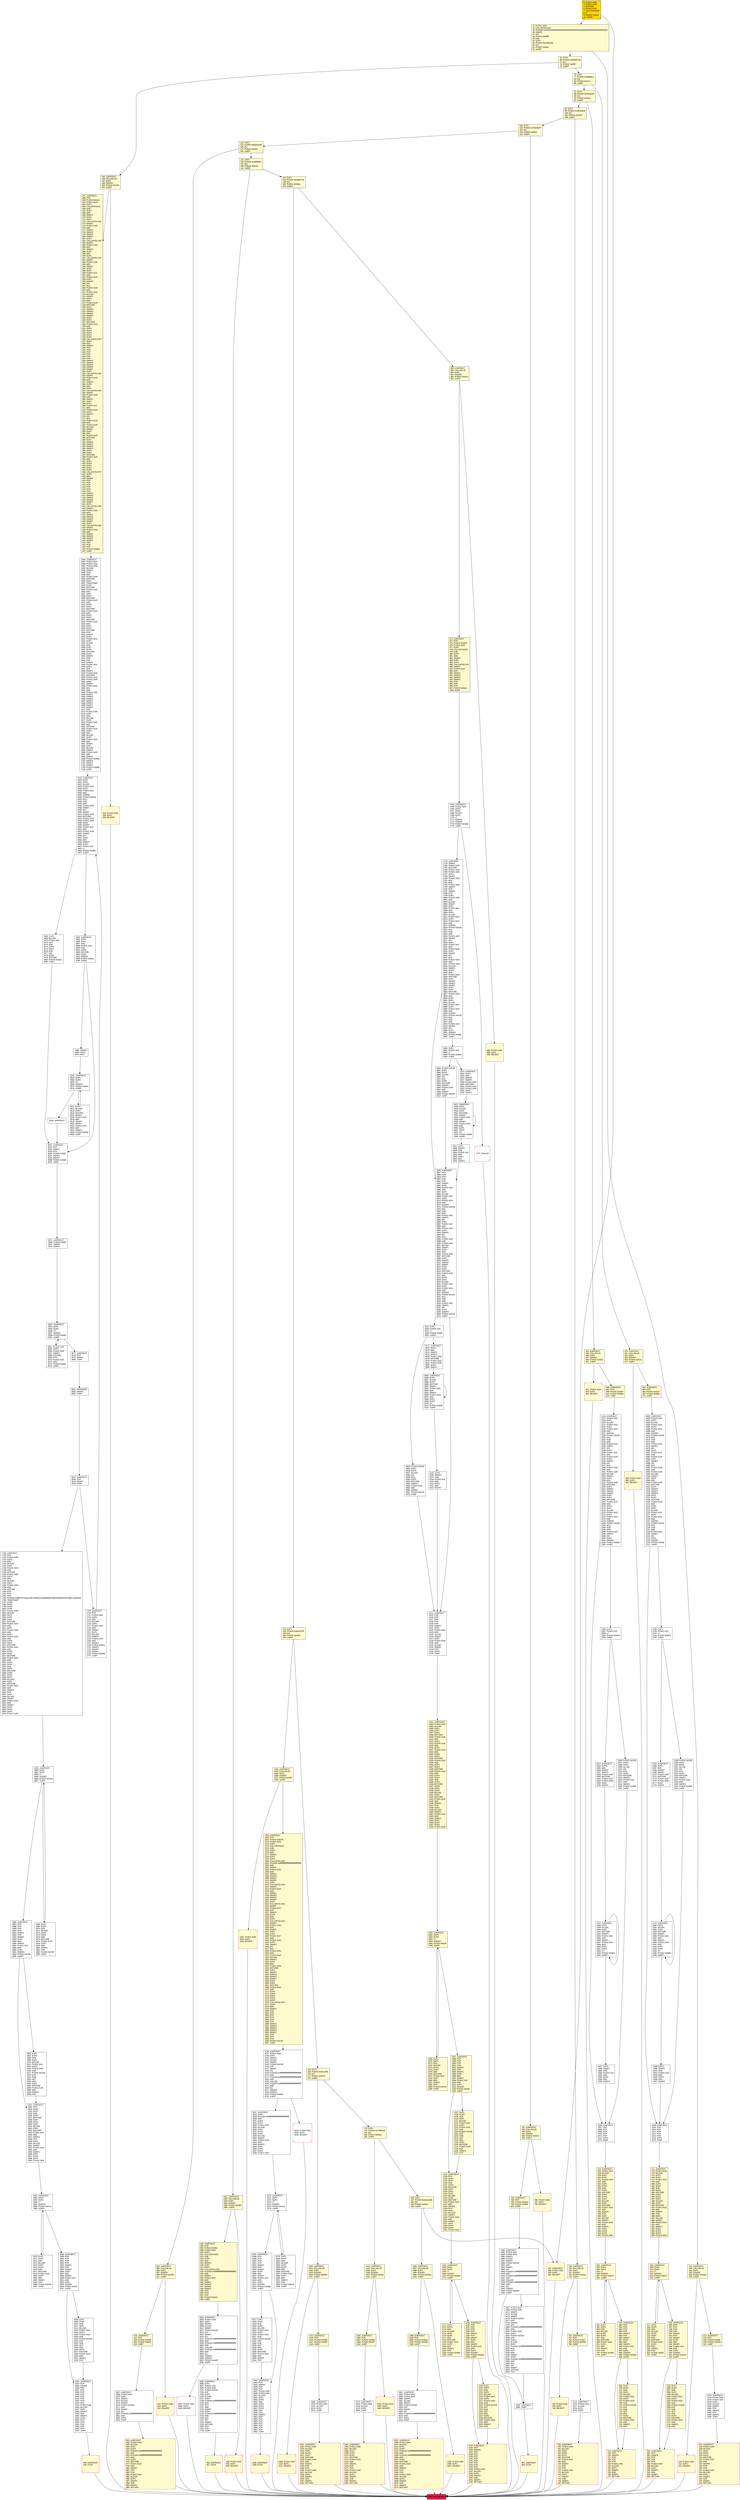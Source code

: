 digraph G {
bgcolor=transparent rankdir=UD;
node [shape=box style=filled color=black fillcolor=white fontname=arial fontcolor=black];
3584 [label="3584: EXIT BLOCK\l" fillcolor=crimson ];
3085 [label="3085: JUMPDEST\l3086: DUP2\l3087: SLOAD\l3088: DUP2\l3089: MSTORE\l3090: SWAP1\l3091: PUSH1 0x01\l3093: ADD\l3094: SWAP1\l3095: PUSH1 0x20\l3097: ADD\l3098: DUP1\l3099: DUP4\l3100: GT\l3101: PUSH2 0x0c0d\l3104: JUMPI\l" ];
816 [label="816: JUMPDEST\l817: POP\l818: PUSH2 0x0339\l821: PUSH2 0x0a07\l824: JUMP\l" fillcolor=lemonchiffon ];
2695 [label="2695: JUMPDEST\l2696: DUP1\l2697: PUSH1 0x01\l2699: PUSH1 0x00\l2701: PUSH2 0x0100\l2704: EXP\l2705: DUP2\l2706: SLOAD\l2707: DUP2\l2708: PUSH20 0xffffffffffffffffffffffffffffffffffffffff\l2729: MUL\l2730: NOT\l2731: AND\l2732: SWAP1\l2733: DUP4\l2734: PUSH20 0xffffffffffffffffffffffffffffffffffffffff\l2755: AND\l2756: MUL\l2757: OR\l2758: SWAP1\l2759: SSTORE\l2760: POP\l2761: POP\l2762: JUMP\l" ];
1162 [label="1162: JUMPDEST\l1163: DUP4\l1164: DUP2\l1165: LT\l1166: ISZERO\l1167: PUSH2 0x04a5\l1170: JUMPI\l" fillcolor=lemonchiffon ];
1886 [label="1886: JUMPDEST\l1887: POP\l1888: POP\l1889: POP\l1890: POP\l1891: SWAP1\l1892: POP\l1893: SWAP1\l1894: DUP2\l1895: ADD\l1896: SWAP1\l1897: PUSH1 0x1f\l1899: AND\l1900: DUP1\l1901: ISZERO\l1902: PUSH2 0x078b\l1905: JUMPI\l" ];
3529 [label="3529: JUMPDEST\l" ];
450 [label="450: JUMPDEST\l451: CALLVALUE\l452: DUP1\l453: ISZERO\l454: PUSH2 0x01ce\l457: JUMPI\l" fillcolor=lemonchiffon ];
3543 [label="3543: JUMPDEST\l3544: POP\l3545: SWAP1\l3546: JUMP\l" ];
2366 [label="2366: JUMPDEST\l2367: POP\l2368: POP\l2369: POP\l2370: POP\l2371: POP\l2372: DUP2\l2373: JUMP\l" ];
2323 [label="2323: JUMPDEST\l2324: DUP3\l2325: ADD\l2326: SWAP2\l2327: SWAP1\l2328: PUSH1 0x00\l2330: MSTORE\l2331: PUSH1 0x20\l2333: PUSH1 0x00\l2335: SHA3\l2336: SWAP1\l" ];
606 [label="606: JUMPDEST\l607: POP\l608: PUSH2 0x0267\l611: PUSH2 0x08a8\l614: JUMP\l" fillcolor=lemonchiffon ];
1451 [label="1451: PUSH1 0x00\l1453: DUP1\l1454: REVERT\l" fillcolor=lemonchiffon shape=Msquare color=crimson ];
1464 [label="1464: JUMPDEST\l1465: PUSH1 0x40\l1467: MLOAD\l1468: DUP1\l1469: DUP3\l1470: DUP2\l1471: MSTORE\l1472: PUSH1 0x20\l1474: ADD\l1475: SWAP2\l1476: POP\l1477: POP\l1478: PUSH1 0x40\l1480: MLOAD\l1481: DUP1\l1482: SWAP2\l1483: SUB\l1484: SWAP1\l1485: RETURN\l" fillcolor=lemonchiffon shape=Msquare color=crimson ];
2146 [label="2146: PUSH2 0x0100\l2149: DUP1\l2150: DUP4\l2151: SLOAD\l2152: DIV\l2153: MUL\l2154: DUP4\l2155: MSTORE\l2156: SWAP2\l2157: PUSH1 0x20\l2159: ADD\l2160: SWAP2\l2161: PUSH2 0x08a0\l2164: JUMP\l" ];
2357 [label="2357: DUP3\l2358: SWAP1\l2359: SUB\l2360: PUSH1 0x1f\l2362: AND\l2363: DUP3\l2364: ADD\l2365: SWAP2\l" ];
3547 [label="3547: JUMPDEST\l3548: PUSH2 0x0dfd\l3551: SWAP2\l3552: SWAP1\l" ];
1988 [label="1988: JUMPDEST\l1989: POP\l1990: POP\l1991: POP\l1992: POP\l1993: SWAP1\l1994: POP\l1995: SWAP1\l1996: DUP2\l1997: ADD\l1998: SWAP1\l1999: PUSH1 0x1f\l2001: AND\l2002: DUP1\l2003: ISZERO\l2004: PUSH2 0x07f1\l2007: JUMPI\l" ];
1868 [label="1868: DUP1\l1869: DUP3\l1870: ADD\l1871: MLOAD\l1872: DUP2\l1873: DUP5\l1874: ADD\l1875: MSTORE\l1876: PUSH1 0x20\l1878: DUP2\l1879: ADD\l1880: SWAP1\l1881: POP\l1882: PUSH2 0x0743\l1885: JUMP\l" ];
2886 [label="2886: DUP1\l2887: PUSH1 0x1f\l2889: LT\l2890: PUSH2 0x0b61\l2893: JUMPI\l" ];
3114 [label="3114: JUMPDEST\l3115: POP\l3116: POP\l3117: POP\l3118: POP\l3119: POP\l3120: SWAP1\l3121: DUP1\l3122: PUSH1 0x03\l3124: ADD\l3125: SLOAD\l3126: SWAP1\l3127: DUP1\l3128: PUSH1 0x04\l3130: ADD\l3131: SLOAD\l3132: SWAP1\l3133: POP\l3134: DUP6\l3135: JUMP\l" ];
175 [label="175: DUP1\l176: PUSH4 0xc7fb9aab\l181: EQ\l182: PUSH2 0x05a3\l185: JUMPI\l" fillcolor=lemonchiffon ];
3105 [label="3105: DUP3\l3106: SWAP1\l3107: SUB\l3108: PUSH1 0x1f\l3110: AND\l3111: DUP3\l3112: ADD\l3113: SWAP2\l" ];
3502 [label="3502: JUMPDEST\l3503: DUP3\l3504: DUP2\l3505: GT\l3506: ISZERO\l3507: PUSH2 0x0dc9\l3510: JUMPI\l" ];
555 [label="555: DUP1\l556: DUP3\l557: SUB\l558: DUP1\l559: MLOAD\l560: PUSH1 0x01\l562: DUP4\l563: PUSH1 0x20\l565: SUB\l566: PUSH2 0x0100\l569: EXP\l570: SUB\l571: NOT\l572: AND\l573: DUP2\l574: MSTORE\l575: PUSH1 0x20\l577: ADD\l578: SWAP2\l579: POP\l" fillcolor=lemonchiffon ];
1408 [label="1408: PUSH1 0x00\l1410: DUP1\l1411: REVERT\l" fillcolor=lemonchiffon shape=Msquare color=crimson ];
899 [label="899: PUSH1 0x00\l901: DUP1\l902: REVERT\l" fillcolor=lemonchiffon shape=Msquare color=crimson ];
2138 [label="2138: DUP1\l2139: PUSH1 0x1f\l2141: LT\l2142: PUSH2 0x0875\l2145: JUMPI\l" ];
2691 [label="2691: PUSH1 0x00\l2693: DUP1\l2694: REVERT\l" shape=Msquare color=crimson ];
131 [label="131: DUP1\l132: PUSH4 0xa6f9dae1\l137: EQ\l138: PUSH2 0x037b\l141: JUMPI\l" fillcolor=lemonchiffon ];
2763 [label="2763: JUMPDEST\l2764: PUSH1 0x07\l2766: DUP2\l2767: DUP2\l2768: SLOAD\l2769: DUP2\l2770: LT\l2771: ISZERO\l2772: ISZERO\l2773: PUSH2 0x0ada\l2776: JUMPI\l" ];
2778 [label="2778: JUMPDEST\l2779: SWAP1\l2780: PUSH1 0x00\l2782: MSTORE\l2783: PUSH1 0x20\l2785: PUSH1 0x00\l2787: SHA3\l2788: SWAP1\l2789: PUSH1 0x05\l2791: MUL\l2792: ADD\l2793: PUSH1 0x00\l2795: SWAP2\l2796: POP\l2797: SWAP1\l2798: POP\l2799: DUP1\l2800: PUSH1 0x00\l2802: ADD\l2803: SLOAD\l2804: SWAP1\l2805: DUP1\l2806: PUSH1 0x01\l2808: ADD\l2809: DUP1\l2810: SLOAD\l2811: PUSH1 0x01\l2813: DUP2\l2814: PUSH1 0x01\l2816: AND\l2817: ISZERO\l2818: PUSH2 0x0100\l2821: MUL\l2822: SUB\l2823: AND\l2824: PUSH1 0x02\l2826: SWAP1\l2827: DIV\l2828: DUP1\l2829: PUSH1 0x1f\l2831: ADD\l2832: PUSH1 0x20\l2834: DUP1\l2835: SWAP2\l2836: DIV\l2837: MUL\l2838: PUSH1 0x20\l2840: ADD\l2841: PUSH1 0x40\l2843: MLOAD\l2844: SWAP1\l2845: DUP2\l2846: ADD\l2847: PUSH1 0x40\l2849: MSTORE\l2850: DUP1\l2851: SWAP3\l2852: SWAP2\l2853: SWAP1\l2854: DUP2\l2855: DUP2\l2856: MSTORE\l2857: PUSH1 0x20\l2859: ADD\l2860: DUP3\l2861: DUP1\l2862: SLOAD\l2863: PUSH1 0x01\l2865: DUP2\l2866: PUSH1 0x01\l2868: AND\l2869: ISZERO\l2870: PUSH2 0x0100\l2873: MUL\l2874: SUB\l2875: AND\l2876: PUSH1 0x02\l2878: SWAP1\l2879: DIV\l2880: DUP1\l2881: ISZERO\l2882: PUSH2 0x0b8c\l2885: JUMPI\l" ];
956 [label="956: JUMPDEST\l957: STOP\l" fillcolor=lemonchiffon shape=Msquare color=crimson ];
3499 [label="3499: SWAP2\l3500: DUP3\l3501: ADD\l" ];
3577 [label="3577: JUMPDEST\l3578: POP\l3579: SWAP1\l3580: JUMP\l" ];
3297 [label="3297: JUMPDEST\l3298: POP\l3299: POP\l3300: POP\l3301: POP\l3302: SWAP1\l3303: POP\l3304: SWAP1\l3305: DUP2\l3306: ADD\l3307: SWAP1\l3308: PUSH1 0x1f\l3310: AND\l3311: DUP1\l3312: ISZERO\l3313: PUSH2 0x0d0e\l3316: JUMPI\l" ];
3052 [label="3052: PUSH2 0x0100\l3055: DUP1\l3056: DUP4\l3057: SLOAD\l3058: DIV\l3059: MUL\l3060: DUP4\l3061: MSTORE\l3062: SWAP2\l3063: PUSH1 0x20\l3065: ADD\l3066: SWAP2\l3067: PUSH2 0x0c2a\l3070: JUMP\l" ];
2567 [label="2567: JUMPDEST\l2568: PUSH1 0x00\l2570: DUP1\l2571: SWAP1\l2572: SLOAD\l2573: SWAP1\l2574: PUSH2 0x0100\l2577: EXP\l2578: SWAP1\l2579: DIV\l2580: PUSH20 0xffffffffffffffffffffffffffffffffffffffff\l2601: AND\l2602: DUP2\l2603: JUMP\l" ];
2565 [label="2565: JUMPDEST\l2566: JUMP\l" ];
3279 [label="3279: DUP1\l3280: DUP3\l3281: ADD\l3282: MLOAD\l3283: DUP2\l3284: DUP5\l3285: ADD\l3286: MSTORE\l3287: PUSH1 0x20\l3289: DUP2\l3290: ADD\l3291: SWAP1\l3292: POP\l3293: PUSH2 0x0cc6\l3296: JUMP\l" ];
535 [label="535: JUMPDEST\l536: POP\l537: POP\l538: POP\l539: POP\l540: SWAP1\l541: POP\l542: SWAP1\l543: DUP2\l544: ADD\l545: SWAP1\l546: PUSH1 0x1f\l548: AND\l549: DUP1\l550: ISZERO\l551: PUSH2 0x0244\l554: JUMPI\l" fillcolor=lemonchiffon ];
1738 [label="1738: JUMPDEST\l1739: POP\l1740: PUSH1 0x60\l1742: DUP3\l1743: ADD\l1744: MLOAD\l1745: DUP2\l1746: PUSH1 0x03\l1748: ADD\l1749: SSTORE\l1750: PUSH1 0x80\l1752: DUP3\l1753: ADD\l1754: MLOAD\l1755: DUP2\l1756: PUSH1 0x04\l1758: ADD\l1759: SSTORE\l1760: POP\l1761: POP\l1762: POP\l1763: PUSH32 0xff0b7cf70a2aa78079edfa47c26d4b8af872b951e6bdd784572f86211bf02a67\l1796: TIMESTAMP\l1797: DUP6\l1798: DUP6\l1799: DUP6\l1800: DUP6\l1801: PUSH1 0x40\l1803: MLOAD\l1804: DUP1\l1805: DUP7\l1806: DUP2\l1807: MSTORE\l1808: PUSH1 0x20\l1810: ADD\l1811: DUP1\l1812: PUSH1 0x20\l1814: ADD\l1815: DUP1\l1816: PUSH1 0x20\l1818: ADD\l1819: DUP6\l1820: DUP2\l1821: MSTORE\l1822: PUSH1 0x20\l1824: ADD\l1825: DUP5\l1826: DUP2\l1827: MSTORE\l1828: PUSH1 0x20\l1830: ADD\l1831: DUP4\l1832: DUP2\l1833: SUB\l1834: DUP4\l1835: MSTORE\l1836: DUP8\l1837: DUP2\l1838: DUP2\l1839: MLOAD\l1840: DUP2\l1841: MSTORE\l1842: PUSH1 0x20\l1844: ADD\l1845: SWAP2\l1846: POP\l1847: DUP1\l1848: MLOAD\l1849: SWAP1\l1850: PUSH1 0x20\l1852: ADD\l1853: SWAP1\l1854: DUP1\l1855: DUP4\l1856: DUP4\l1857: PUSH1 0x00\l" ];
3223 [label="3223: PUSH1 0x00\l3225: DUP1\l3226: REVERT\l" shape=Msquare color=crimson ];
2467 [label="2467: PUSH1 0x01\l2469: PUSH1 0x00\l2471: SWAP1\l2472: SLOAD\l2473: SWAP1\l2474: PUSH2 0x0100\l2477: EXP\l2478: SWAP1\l2479: DIV\l2480: PUSH20 0xffffffffffffffffffffffffffffffffffffffff\l2501: AND\l2502: PUSH1 0x00\l2504: DUP1\l2505: PUSH2 0x0100\l2508: EXP\l2509: DUP2\l2510: SLOAD\l2511: DUP2\l2512: PUSH20 0xffffffffffffffffffffffffffffffffffffffff\l2533: MUL\l2534: NOT\l2535: AND\l2536: SWAP1\l2537: DUP4\l2538: PUSH20 0xffffffffffffffffffffffffffffffffffffffff\l2559: AND\l2560: MUL\l2561: OR\l2562: SWAP1\l2563: SSTORE\l2564: POP\l" ];
65 [label="65: DUP1\l66: PUSH4 0x3d3057a9\l71: EQ\l72: PUSH2 0x00f5\l75: JUMPI\l" fillcolor=lemonchiffon ];
1421 [label="1421: JUMPDEST\l1422: PUSH1 0x40\l1424: MLOAD\l1425: DUP1\l1426: DUP3\l1427: DUP2\l1428: MSTORE\l1429: PUSH1 0x20\l1431: ADD\l1432: SWAP2\l1433: POP\l1434: POP\l1435: PUSH1 0x40\l1437: MLOAD\l1438: DUP1\l1439: SWAP2\l1440: SUB\l1441: SWAP1\l1442: RETURN\l" fillcolor=lemonchiffon shape=Msquare color=crimson ];
1132 [label="1132: JUMPDEST\l1133: POP\l1134: DUP4\l1135: DUP2\l1136: SUB\l1137: DUP3\l1138: MSTORE\l1139: DUP7\l1140: DUP2\l1141: DUP2\l1142: MLOAD\l1143: DUP2\l1144: MSTORE\l1145: PUSH1 0x20\l1147: ADD\l1148: SWAP2\l1149: POP\l1150: DUP1\l1151: MLOAD\l1152: SWAP1\l1153: PUSH1 0x20\l1155: ADD\l1156: SWAP1\l1157: DUP1\l1158: DUP4\l1159: DUP4\l1160: PUSH1 0x00\l" fillcolor=lemonchiffon ];
214 [label="214: JUMPDEST\l215: POP\l216: PUSH2 0x00df\l219: PUSH2 0x0625\l222: JUMP\l" fillcolor=lemonchiffon ];
2604 [label="2604: JUMPDEST\l2605: PUSH1 0x00\l2607: DUP1\l2608: SWAP1\l2609: SLOAD\l2610: SWAP1\l2611: PUSH2 0x0100\l2614: EXP\l2615: SWAP1\l2616: DIV\l2617: PUSH20 0xffffffffffffffffffffffffffffffffffffffff\l2638: AND\l2639: PUSH20 0xffffffffffffffffffffffffffffffffffffffff\l2660: AND\l2661: CALLER\l2662: PUSH20 0xffffffffffffffffffffffffffffffffffffffff\l2683: AND\l2684: EQ\l2685: ISZERO\l2686: ISZERO\l2687: PUSH2 0x0a87\l2690: JUMPI\l" ];
759 [label="759: JUMPDEST\l760: PUSH1 0x40\l762: MLOAD\l763: DUP1\l764: DUP3\l765: DUP2\l766: MSTORE\l767: PUSH1 0x20\l769: ADD\l770: SWAP2\l771: POP\l772: POP\l773: PUSH1 0x40\l775: MLOAD\l776: DUP1\l777: SWAP2\l778: SUB\l779: SWAP1\l780: RETURN\l" fillcolor=lemonchiffon shape=Msquare color=crimson ];
3581 [label="3581: JUMPDEST\l3582: SWAP1\l3583: JUMP\l" ];
1573 [label="1573: JUMPDEST\l1574: PUSH1 0x00\l1576: PUSH1 0x07\l1578: DUP1\l1579: SLOAD\l1580: SWAP1\l1581: POP\l1582: SWAP1\l1583: POP\l1584: SWAP1\l1585: JUMP\l" ];
3553 [label="3553: JUMPDEST\l3554: DUP1\l3555: DUP3\l3556: GT\l3557: ISZERO\l3558: PUSH2 0x0df9\l3561: JUMPI\l" ];
746 [label="746: PUSH1 0x00\l748: DUP1\l749: REVERT\l" fillcolor=lemonchiffon shape=Msquare color=crimson ];
724 [label="724: JUMPDEST\l725: POP\l726: SWAP3\l727: POP\l728: POP\l729: POP\l730: PUSH1 0x40\l732: MLOAD\l733: DUP1\l734: SWAP2\l735: SUB\l736: SWAP1\l737: RETURN\l" fillcolor=lemonchiffon shape=Msquare color=crimson ];
1261 [label="1261: PUSH1 0x00\l1263: DUP1\l1264: REVERT\l" fillcolor=lemonchiffon shape=Msquare color=crimson ];
2179 [label="2179: JUMPDEST\l2180: DUP2\l2181: SLOAD\l2182: DUP2\l2183: MSTORE\l2184: SWAP1\l2185: PUSH1 0x01\l2187: ADD\l2188: SWAP1\l2189: PUSH1 0x20\l2191: ADD\l2192: DUP1\l2193: DUP4\l2194: GT\l2195: PUSH2 0x0883\l2198: JUMPI\l" ];
257 [label="257: JUMPDEST\l258: POP\l259: PUSH2 0x01c0\l262: PUSH1 0x04\l264: DUP1\l265: CALLDATASIZE\l266: SUB\l267: DUP2\l268: ADD\l269: SWAP1\l270: DUP1\l271: DUP1\l272: CALLDATALOAD\l273: SWAP1\l274: PUSH1 0x20\l276: ADD\l277: SWAP1\l278: SWAP3\l279: SWAP2\l280: SWAP1\l281: DUP1\l282: CALLDATALOAD\l283: SWAP1\l284: PUSH1 0x20\l286: ADD\l287: SWAP1\l288: DUP3\l289: ADD\l290: DUP1\l291: CALLDATALOAD\l292: SWAP1\l293: PUSH1 0x20\l295: ADD\l296: SWAP1\l297: DUP1\l298: DUP1\l299: PUSH1 0x1f\l301: ADD\l302: PUSH1 0x20\l304: DUP1\l305: SWAP2\l306: DIV\l307: MUL\l308: PUSH1 0x20\l310: ADD\l311: PUSH1 0x40\l313: MLOAD\l314: SWAP1\l315: DUP2\l316: ADD\l317: PUSH1 0x40\l319: MSTORE\l320: DUP1\l321: SWAP4\l322: SWAP3\l323: SWAP2\l324: SWAP1\l325: DUP2\l326: DUP2\l327: MSTORE\l328: PUSH1 0x20\l330: ADD\l331: DUP4\l332: DUP4\l333: DUP1\l334: DUP3\l335: DUP5\l336: CALLDATACOPY\l337: DUP3\l338: ADD\l339: SWAP2\l340: POP\l341: POP\l342: POP\l343: POP\l344: POP\l345: POP\l346: SWAP2\l347: SWAP3\l348: SWAP2\l349: SWAP3\l350: SWAP1\l351: DUP1\l352: CALLDATALOAD\l353: SWAP1\l354: PUSH1 0x20\l356: ADD\l357: SWAP1\l358: DUP3\l359: ADD\l360: DUP1\l361: CALLDATALOAD\l362: SWAP1\l363: PUSH1 0x20\l365: ADD\l366: SWAP1\l367: DUP1\l368: DUP1\l369: PUSH1 0x1f\l371: ADD\l372: PUSH1 0x20\l374: DUP1\l375: SWAP2\l376: DIV\l377: MUL\l378: PUSH1 0x20\l380: ADD\l381: PUSH1 0x40\l383: MLOAD\l384: SWAP1\l385: DUP2\l386: ADD\l387: PUSH1 0x40\l389: MSTORE\l390: DUP1\l391: SWAP4\l392: SWAP3\l393: SWAP2\l394: SWAP1\l395: DUP2\l396: DUP2\l397: MSTORE\l398: PUSH1 0x20\l400: ADD\l401: DUP4\l402: DUP4\l403: DUP1\l404: DUP3\l405: DUP5\l406: CALLDATACOPY\l407: DUP3\l408: ADD\l409: SWAP2\l410: POP\l411: POP\l412: POP\l413: POP\l414: POP\l415: POP\l416: SWAP2\l417: SWAP3\l418: SWAP2\l419: SWAP3\l420: SWAP1\l421: DUP1\l422: CALLDATALOAD\l423: SWAP1\l424: PUSH1 0x20\l426: ADD\l427: SWAP1\l428: SWAP3\l429: SWAP2\l430: SWAP1\l431: DUP1\l432: CALLDATALOAD\l433: SWAP1\l434: PUSH1 0x20\l436: ADD\l437: SWAP1\l438: SWAP3\l439: SWAP2\l440: SWAP1\l441: POP\l442: POP\l443: POP\l444: PUSH2 0x0632\l447: JUMP\l" fillcolor=lemonchiffon ];
1265 [label="1265: JUMPDEST\l1266: POP\l1267: PUSH2 0x0576\l1270: PUSH1 0x04\l1272: DUP1\l1273: CALLDATASIZE\l1274: SUB\l1275: DUP2\l1276: ADD\l1277: SWAP1\l1278: DUP1\l1279: DUP1\l1280: CALLDATALOAD\l1281: PUSH20 0xffffffffffffffffffffffffffffffffffffffff\l1302: AND\l1303: SWAP1\l1304: PUSH1 0x20\l1306: ADD\l1307: SWAP1\l1308: SWAP3\l1309: SWAP2\l1310: SWAP1\l1311: DUP1\l1312: CALLDATALOAD\l1313: SWAP1\l1314: PUSH1 0x20\l1316: ADD\l1317: SWAP1\l1318: SWAP3\l1319: SWAP2\l1320: SWAP1\l1321: DUP1\l1322: CALLDATALOAD\l1323: SWAP1\l1324: PUSH1 0x20\l1326: ADD\l1327: SWAP1\l1328: DUP3\l1329: ADD\l1330: DUP1\l1331: CALLDATALOAD\l1332: SWAP1\l1333: PUSH1 0x20\l1335: ADD\l1336: SWAP1\l1337: DUP1\l1338: DUP1\l1339: PUSH1 0x1f\l1341: ADD\l1342: PUSH1 0x20\l1344: DUP1\l1345: SWAP2\l1346: DIV\l1347: MUL\l1348: PUSH1 0x20\l1350: ADD\l1351: PUSH1 0x40\l1353: MLOAD\l1354: SWAP1\l1355: DUP2\l1356: ADD\l1357: PUSH1 0x40\l1359: MSTORE\l1360: DUP1\l1361: SWAP4\l1362: SWAP3\l1363: SWAP2\l1364: SWAP1\l1365: DUP2\l1366: DUP2\l1367: MSTORE\l1368: PUSH1 0x20\l1370: ADD\l1371: DUP4\l1372: DUP4\l1373: DUP1\l1374: DUP3\l1375: DUP5\l1376: CALLDATACOPY\l1377: DUP3\l1378: ADD\l1379: SWAP2\l1380: POP\l1381: POP\l1382: POP\l1383: POP\l1384: POP\l1385: POP\l1386: SWAP2\l1387: SWAP3\l1388: SWAP2\l1389: SWAP3\l1390: SWAP1\l1391: POP\l1392: POP\l1393: POP\l1394: PUSH2 0x0c40\l1397: JUMP\l" fillcolor=lemonchiffon ];
3468 [label="3468: DUP1\l3469: MLOAD\l3470: PUSH1 0xff\l3472: NOT\l3473: AND\l3474: DUP4\l3475: DUP1\l3476: ADD\l3477: OR\l3478: DUP6\l3479: SSTORE\l3480: PUSH2 0x0dca\l3483: JUMP\l" ];
448 [label="448: JUMPDEST\l449: STOP\l" fillcolor=lemonchiffon shape=Msquare color=crimson ];
1107 [label="1107: DUP1\l1108: DUP3\l1109: SUB\l1110: DUP1\l1111: MLOAD\l1112: PUSH1 0x01\l1114: DUP4\l1115: PUSH1 0x20\l1117: SUB\l1118: PUSH2 0x0100\l1121: EXP\l1122: SUB\l1123: NOT\l1124: AND\l1125: DUP2\l1126: MSTORE\l1127: PUSH1 0x20\l1129: ADD\l1130: SWAP2\l1131: POP\l" fillcolor=lemonchiffon ];
1412 [label="1412: JUMPDEST\l1413: POP\l1414: PUSH2 0x058d\l1417: PUSH2 0x0d29\l1420: JUMP\l" fillcolor=lemonchiffon ];
1970 [label="1970: DUP1\l1971: DUP3\l1972: ADD\l1973: MLOAD\l1974: DUP2\l1975: DUP5\l1976: ADD\l1977: MSTORE\l1978: PUSH1 0x20\l1980: DUP2\l1981: ADD\l1982: SWAP1\l1983: POP\l1984: PUSH2 0x07a9\l1987: JUMP\l" ];
253 [label="253: PUSH1 0x00\l255: DUP1\l256: REVERT\l" fillcolor=lemonchiffon shape=Msquare color=crimson ];
958 [label="958: JUMPDEST\l959: CALLVALUE\l960: DUP1\l961: ISZERO\l962: PUSH2 0x03ca\l965: JUMPI\l" fillcolor=lemonchiffon ];
164 [label="164: DUP1\l165: PUSH4 0xbb1d7ffa\l170: EQ\l171: PUSH2 0x0578\l174: JUMPI\l" fillcolor=lemonchiffon ];
652 [label="652: JUMPDEST\l653: DUP4\l654: DUP2\l655: LT\l656: ISZERO\l657: PUSH2 0x02a7\l660: JUMPI\l" fillcolor=lemonchiffon ];
1709 [label="1709: JUMPDEST\l1710: POP\l1711: PUSH1 0x40\l1713: DUP3\l1714: ADD\l1715: MLOAD\l1716: DUP2\l1717: PUSH1 0x02\l1719: ADD\l1720: SWAP1\l1721: DUP1\l1722: MLOAD\l1723: SWAP1\l1724: PUSH1 0x20\l1726: ADD\l1727: SWAP1\l1728: PUSH2 0x06ca\l1731: SWAP3\l1732: SWAP2\l1733: SWAP1\l1734: PUSH2 0x0d5b\l1737: JUMP\l" ];
2777 [label="2777: INVALID\l" shape=Msquare color=crimson ];
3044 [label="3044: DUP1\l3045: PUSH1 0x1f\l3047: LT\l3048: PUSH2 0x0bff\l3051: JUMPI\l" ];
471 [label="471: JUMPDEST\l472: PUSH1 0x40\l474: MLOAD\l475: DUP1\l476: DUP1\l477: PUSH1 0x20\l479: ADD\l480: DUP3\l481: DUP2\l482: SUB\l483: DUP3\l484: MSTORE\l485: DUP4\l486: DUP2\l487: DUP2\l488: MLOAD\l489: DUP2\l490: MSTORE\l491: PUSH1 0x20\l493: ADD\l494: SWAP2\l495: POP\l496: DUP1\l497: MLOAD\l498: SWAP1\l499: PUSH1 0x20\l501: ADD\l502: SWAP1\l503: DUP1\l504: DUP4\l505: DUP4\l506: PUSH1 0x00\l" fillcolor=lemonchiffon ];
966 [label="966: PUSH1 0x00\l968: DUP1\l969: REVERT\l" fillcolor=lemonchiffon shape=Msquare color=crimson ];
1253 [label="1253: JUMPDEST\l1254: CALLVALUE\l1255: DUP1\l1256: ISZERO\l1257: PUSH2 0x04f1\l1260: JUMPI\l" fillcolor=lemonchiffon ];
825 [label="825: JUMPDEST\l826: PUSH1 0x40\l828: MLOAD\l829: DUP1\l830: DUP3\l831: PUSH20 0xffffffffffffffffffffffffffffffffffffffff\l852: AND\l853: PUSH20 0xffffffffffffffffffffffffffffffffffffffff\l874: AND\l875: DUP2\l876: MSTORE\l877: PUSH1 0x20\l879: ADD\l880: SWAP2\l881: POP\l882: POP\l883: PUSH1 0x40\l885: MLOAD\l886: DUP1\l887: SWAP2\l888: SUB\l889: SWAP1\l890: RETURN\l" fillcolor=lemonchiffon shape=Msquare color=crimson ];
458 [label="458: PUSH1 0x00\l460: DUP1\l461: REVERT\l" fillcolor=lemonchiffon shape=Msquare color=crimson ];
508 [label="508: JUMPDEST\l509: DUP4\l510: DUP2\l511: LT\l512: ISZERO\l513: PUSH2 0x0217\l516: JUMPI\l" fillcolor=lemonchiffon ];
223 [label="223: JUMPDEST\l224: PUSH1 0x40\l226: MLOAD\l227: DUP1\l228: DUP3\l229: DUP2\l230: MSTORE\l231: PUSH1 0x20\l233: ADD\l234: SWAP2\l235: POP\l236: POP\l237: PUSH1 0x40\l239: MLOAD\l240: DUP1\l241: SWAP2\l242: SUB\l243: SWAP1\l244: RETURN\l" fillcolor=lemonchiffon shape=Msquare color=crimson ];
903 [label="903: JUMPDEST\l904: POP\l905: PUSH2 0x03bc\l908: PUSH1 0x04\l910: DUP1\l911: CALLDATASIZE\l912: SUB\l913: DUP2\l914: ADD\l915: SWAP1\l916: DUP1\l917: DUP1\l918: CALLDATALOAD\l919: PUSH20 0xffffffffffffffffffffffffffffffffffffffff\l940: AND\l941: SWAP1\l942: PUSH1 0x20\l944: ADD\l945: SWAP1\l946: SWAP3\l947: SWAP2\l948: SWAP1\l949: POP\l950: POP\l951: POP\l952: PUSH2 0x0a2c\l955: JUMP\l" fillcolor=lemonchiffon ];
87 [label="87: DUP1\l88: PUSH4 0x4f0e3333\l93: EQ\l94: PUSH2 0x0252\l97: JUMPI\l" fillcolor=lemonchiffon ];
2165 [label="2165: JUMPDEST\l2166: DUP3\l2167: ADD\l2168: SWAP2\l2169: SWAP1\l2170: PUSH1 0x00\l2172: MSTORE\l2173: PUSH1 0x20\l2175: PUSH1 0x00\l2177: SHA3\l2178: SWAP1\l" ];
120 [label="120: DUP1\l121: PUSH4 0x8da5cb5b\l126: EQ\l127: PUSH2 0x0324\l130: JUMPI\l" fillcolor=lemonchiffon ];
202 [label="202: JUMPDEST\l203: CALLVALUE\l204: DUP1\l205: ISZERO\l206: PUSH2 0x00d6\l209: JUMPI\l" fillcolor=lemonchiffon ];
210 [label="210: PUSH1 0x00\l212: DUP1\l213: REVERT\l" fillcolor=lemonchiffon shape=Msquare color=crimson ];
738 [label="738: JUMPDEST\l739: CALLVALUE\l740: DUP1\l741: ISZERO\l742: PUSH2 0x02ee\l745: JUMPI\l" fillcolor=lemonchiffon ];
153 [label="153: DUP1\l154: PUSH4 0xb61d27f6\l159: EQ\l160: PUSH2 0x04e5\l163: JUMPI\l" fillcolor=lemonchiffon ];
1494 [label="1494: PUSH1 0x00\l1496: DUP1\l1497: REVERT\l" fillcolor=lemonchiffon shape=Msquare color=crimson ];
1906 [label="1906: DUP1\l1907: DUP3\l1908: SUB\l1909: DUP1\l1910: MLOAD\l1911: PUSH1 0x01\l1913: DUP4\l1914: PUSH1 0x20\l1916: SUB\l1917: PUSH2 0x0100\l1920: EXP\l1921: SUB\l1922: NOT\l1923: AND\l1924: DUP2\l1925: MSTORE\l1926: PUSH1 0x20\l1928: ADD\l1929: SWAP2\l1930: POP\l" ];
2913 [label="2913: JUMPDEST\l2914: DUP3\l2915: ADD\l2916: SWAP2\l2917: SWAP1\l2918: PUSH1 0x00\l2920: MSTORE\l2921: PUSH1 0x20\l2923: PUSH1 0x00\l2925: SHA3\l2926: SWAP1\l" ];
3227 [label="3227: JUMPDEST\l3228: DUP3\l3229: PUSH20 0xffffffffffffffffffffffffffffffffffffffff\l3250: AND\l3251: DUP3\l3252: DUP3\l3253: PUSH1 0x40\l3255: MLOAD\l3256: DUP1\l3257: DUP3\l3258: DUP1\l3259: MLOAD\l3260: SWAP1\l3261: PUSH1 0x20\l3263: ADD\l3264: SWAP1\l3265: DUP1\l3266: DUP4\l3267: DUP4\l3268: PUSH1 0x00\l" ];
3562 [label="3562: PUSH1 0x00\l3564: DUP2\l3565: PUSH1 0x00\l3567: SWAP1\l3568: SSTORE\l3569: POP\l3570: PUSH1 0x01\l3572: ADD\l3573: PUSH2 0x0de1\l3576: JUMP\l" ];
2374 [label="2374: JUMPDEST\l2375: PUSH1 0x04\l2377: SLOAD\l2378: DUP2\l2379: JUMP\l" ];
781 [label="781: JUMPDEST\l782: CALLVALUE\l783: DUP1\l784: ISZERO\l785: PUSH2 0x0319\l788: JUMPI\l" fillcolor=lemonchiffon ];
1961 [label="1961: JUMPDEST\l1962: DUP4\l1963: DUP2\l1964: LT\l1965: ISZERO\l1966: PUSH2 0x07c4\l1969: JUMPI\l" ];
812 [label="812: PUSH1 0x00\l814: DUP1\l815: REVERT\l" fillcolor=lemonchiffon shape=Msquare color=crimson ];
970 [label="970: JUMPDEST\l971: POP\l972: PUSH2 0x03e9\l975: PUSH1 0x04\l977: DUP1\l978: CALLDATASIZE\l979: SUB\l980: DUP2\l981: ADD\l982: SWAP1\l983: DUP1\l984: DUP1\l985: CALLDATALOAD\l986: SWAP1\l987: PUSH1 0x20\l989: ADD\l990: SWAP1\l991: SWAP3\l992: SWAP2\l993: SWAP1\l994: POP\l995: POP\l996: POP\l997: PUSH2 0x0acb\l1000: JUMP\l" fillcolor=lemonchiffon ];
1455 [label="1455: JUMPDEST\l1456: POP\l1457: PUSH2 0x05b8\l1460: PUSH2 0x0d2f\l1463: JUMP\l" fillcolor=lemonchiffon ];
2208 [label="2208: JUMPDEST\l2209: POP\l2210: POP\l2211: POP\l2212: POP\l2213: POP\l2214: DUP2\l2215: JUMP\l" ];
1171 [label="1171: DUP1\l1172: DUP3\l1173: ADD\l1174: MLOAD\l1175: DUP2\l1176: DUP5\l1177: ADD\l1178: MSTORE\l1179: PUSH1 0x20\l1181: DUP2\l1182: ADD\l1183: SWAP1\l1184: POP\l1185: PUSH2 0x048a\l1188: JUMP\l" fillcolor=lemonchiffon ];
1859 [label="1859: JUMPDEST\l1860: DUP4\l1861: DUP2\l1862: LT\l1863: ISZERO\l1864: PUSH2 0x075e\l1867: JUMPI\l" ];
76 [label="76: DUP1\l77: PUSH4 0x48fdb8c1\l82: EQ\l83: PUSH2 0x01c2\l86: JUMPI\l" fillcolor=lemonchiffon ];
2337 [label="2337: JUMPDEST\l2338: DUP2\l2339: SLOAD\l2340: DUP2\l2341: MSTORE\l2342: SWAP1\l2343: PUSH1 0x01\l2345: ADD\l2346: SWAP1\l2347: PUSH1 0x20\l2349: ADD\l2350: DUP1\l2351: DUP4\l2352: GT\l2353: PUSH2 0x0921\l2356: JUMPI\l" ];
142 [label="142: DUP1\l143: PUSH4 0xb394c794\l148: EQ\l149: PUSH2 0x03be\l152: JUMPI\l" fillcolor=lemonchiffon ];
1060 [label="1060: JUMPDEST\l1061: DUP4\l1062: DUP2\l1063: LT\l1064: ISZERO\l1065: PUSH2 0x043f\l1068: JUMPI\l" fillcolor=lemonchiffon ];
1400 [label="1400: JUMPDEST\l1401: CALLVALUE\l1402: DUP1\l1403: ISZERO\l1404: PUSH2 0x0584\l1407: JUMPI\l" fillcolor=lemonchiffon ];
1189 [label="1189: JUMPDEST\l1190: POP\l1191: POP\l1192: POP\l1193: POP\l1194: SWAP1\l1195: POP\l1196: SWAP1\l1197: DUP2\l1198: ADD\l1199: SWAP1\l1200: PUSH1 0x1f\l1202: AND\l1203: DUP1\l1204: ISZERO\l1205: PUSH2 0x04d2\l1208: JUMPI\l" fillcolor=lemonchiffon ];
1931 [label="1931: JUMPDEST\l1932: POP\l1933: DUP4\l1934: DUP2\l1935: SUB\l1936: DUP3\l1937: MSTORE\l1938: DUP7\l1939: DUP2\l1940: DUP2\l1941: MLOAD\l1942: DUP2\l1943: MSTORE\l1944: PUSH1 0x20\l1946: ADD\l1947: SWAP2\l1948: POP\l1949: DUP1\l1950: MLOAD\l1951: SWAP1\l1952: PUSH1 0x20\l1954: ADD\l1955: SWAP1\l1956: DUP1\l1957: DUP4\l1958: DUP4\l1959: PUSH1 0x00\l" ];
2956 [label="2956: JUMPDEST\l2957: POP\l2958: POP\l2959: POP\l2960: POP\l2961: POP\l2962: SWAP1\l2963: DUP1\l2964: PUSH1 0x02\l2966: ADD\l2967: DUP1\l2968: SLOAD\l2969: PUSH1 0x01\l2971: DUP2\l2972: PUSH1 0x01\l2974: AND\l2975: ISZERO\l2976: PUSH2 0x0100\l2979: MUL\l2980: SUB\l2981: AND\l2982: PUSH1 0x02\l2984: SWAP1\l2985: DIV\l2986: DUP1\l2987: PUSH1 0x1f\l2989: ADD\l2990: PUSH1 0x20\l2992: DUP1\l2993: SWAP2\l2994: DIV\l2995: MUL\l2996: PUSH1 0x20\l2998: ADD\l2999: PUSH1 0x40\l3001: MLOAD\l3002: SWAP1\l3003: DUP2\l3004: ADD\l3005: PUSH1 0x40\l3007: MSTORE\l3008: DUP1\l3009: SWAP3\l3010: SWAP2\l3011: SWAP1\l3012: DUP2\l3013: DUP2\l3014: MSTORE\l3015: PUSH1 0x20\l3017: ADD\l3018: DUP3\l3019: DUP1\l3020: SLOAD\l3021: PUSH1 0x01\l3023: DUP2\l3024: PUSH1 0x01\l3026: AND\l3027: ISZERO\l3028: PUSH2 0x0100\l3031: MUL\l3032: SUB\l3033: AND\l3034: PUSH1 0x02\l3036: SWAP1\l3037: DIV\l3038: DUP1\l3039: ISZERO\l3040: PUSH2 0x0c2a\l3043: JUMPI\l" ];
3419 [label="3419: JUMPDEST\l3420: DUP3\l3421: DUP1\l3422: SLOAD\l3423: PUSH1 0x01\l3425: DUP2\l3426: PUSH1 0x01\l3428: AND\l3429: ISZERO\l3430: PUSH2 0x0100\l3433: MUL\l3434: SUB\l3435: AND\l3436: PUSH1 0x02\l3438: SWAP1\l3439: DIV\l3440: SWAP1\l3441: PUSH1 0x00\l3443: MSTORE\l3444: PUSH1 0x20\l3446: PUSH1 0x00\l3448: SHA3\l3449: SWAP1\l3450: PUSH1 0x1f\l3452: ADD\l3453: PUSH1 0x20\l3455: SWAP1\l3456: DIV\l3457: DUP2\l3458: ADD\l3459: SWAP3\l3460: DUP3\l3461: PUSH1 0x1f\l3463: LT\l3464: PUSH2 0x0d9c\l3467: JUMPI\l" ];
3381 [label="3381: JUMPDEST\l3382: PUSH1 0x01\l3384: PUSH1 0x00\l3386: SWAP1\l3387: SLOAD\l3388: SWAP1\l3389: PUSH2 0x0100\l3392: EXP\l3393: SWAP1\l3394: DIV\l3395: PUSH20 0xffffffffffffffffffffffffffffffffffffffff\l3416: AND\l3417: DUP2\l3418: JUMP\l" ];
245 [label="245: JUMPDEST\l246: CALLVALUE\l247: DUP1\l248: ISZERO\l249: PUSH2 0x0101\l252: JUMPI\l" fillcolor=lemonchiffon ];
1001 [label="1001: JUMPDEST\l1002: PUSH1 0x40\l1004: MLOAD\l1005: DUP1\l1006: DUP7\l1007: DUP2\l1008: MSTORE\l1009: PUSH1 0x20\l1011: ADD\l1012: DUP1\l1013: PUSH1 0x20\l1015: ADD\l1016: DUP1\l1017: PUSH1 0x20\l1019: ADD\l1020: DUP6\l1021: DUP2\l1022: MSTORE\l1023: PUSH1 0x20\l1025: ADD\l1026: DUP5\l1027: DUP2\l1028: MSTORE\l1029: PUSH1 0x20\l1031: ADD\l1032: DUP4\l1033: DUP2\l1034: SUB\l1035: DUP4\l1036: MSTORE\l1037: DUP8\l1038: DUP2\l1039: DUP2\l1040: MLOAD\l1041: DUP2\l1042: MSTORE\l1043: PUSH1 0x20\l1045: ADD\l1046: SWAP2\l1047: POP\l1048: DUP1\l1049: MLOAD\l1050: SWAP1\l1051: PUSH1 0x20\l1053: ADD\l1054: SWAP1\l1055: DUP1\l1056: DUP4\l1057: DUP4\l1058: PUSH1 0x00\l" fillcolor=lemonchiffon ];
3270 [label="3270: JUMPDEST\l3271: DUP4\l3272: DUP2\l3273: LT\l3274: ISZERO\l3275: PUSH2 0x0ce1\l3278: JUMPI\l" ];
1486 [label="1486: JUMPDEST\l1487: CALLVALUE\l1488: DUP1\l1489: ISZERO\l1490: PUSH2 0x05da\l1493: JUMPI\l" fillcolor=lemonchiffon ];
2199 [label="2199: DUP3\l2200: SWAP1\l2201: SUB\l2202: PUSH1 0x1f\l2204: AND\l2205: DUP3\l2206: ADD\l2207: SWAP2\l" ];
1586 [label="1586: JUMPDEST\l1587: PUSH1 0x07\l1589: PUSH1 0xa0\l1591: PUSH1 0x40\l1593: MLOAD\l1594: SWAP1\l1595: DUP2\l1596: ADD\l1597: PUSH1 0x40\l1599: MSTORE\l1600: DUP1\l1601: TIMESTAMP\l1602: DUP2\l1603: MSTORE\l1604: PUSH1 0x20\l1606: ADD\l1607: DUP7\l1608: DUP2\l1609: MSTORE\l1610: PUSH1 0x20\l1612: ADD\l1613: DUP6\l1614: DUP2\l1615: MSTORE\l1616: PUSH1 0x20\l1618: ADD\l1619: DUP5\l1620: DUP2\l1621: MSTORE\l1622: PUSH1 0x20\l1624: ADD\l1625: DUP4\l1626: DUP2\l1627: MSTORE\l1628: POP\l1629: SWAP1\l1630: DUP1\l1631: PUSH1 0x01\l1633: DUP2\l1634: SLOAD\l1635: ADD\l1636: DUP1\l1637: DUP3\l1638: SSTORE\l1639: DUP1\l1640: SWAP2\l1641: POP\l1642: POP\l1643: SWAP1\l1644: PUSH1 0x01\l1646: DUP3\l1647: SUB\l1648: SWAP1\l1649: PUSH1 0x00\l1651: MSTORE\l1652: PUSH1 0x20\l1654: PUSH1 0x00\l1656: SHA3\l1657: SWAP1\l1658: PUSH1 0x05\l1660: MUL\l1661: ADD\l1662: PUSH1 0x00\l1664: SWAP1\l1665: SWAP2\l1666: SWAP3\l1667: SWAP1\l1668: SWAP2\l1669: SWAP1\l1670: SWAP2\l1671: POP\l1672: PUSH1 0x00\l1674: DUP3\l1675: ADD\l1676: MLOAD\l1677: DUP2\l1678: PUSH1 0x00\l1680: ADD\l1681: SSTORE\l1682: PUSH1 0x20\l1684: DUP3\l1685: ADD\l1686: MLOAD\l1687: DUP2\l1688: PUSH1 0x01\l1690: ADD\l1691: SWAP1\l1692: DUP1\l1693: MLOAD\l1694: SWAP1\l1695: PUSH1 0x20\l1697: ADD\l1698: SWAP1\l1699: PUSH2 0x06ad\l1702: SWAP3\l1703: SWAP2\l1704: SWAP1\l1705: PUSH2 0x0d5b\l1708: JUMP\l" ];
699 [label="699: DUP1\l700: DUP3\l701: SUB\l702: DUP1\l703: MLOAD\l704: PUSH1 0x01\l706: DUP4\l707: PUSH1 0x20\l709: SUB\l710: PUSH2 0x0100\l713: EXP\l714: SUB\l715: NOT\l716: AND\l717: DUP2\l718: MSTORE\l719: PUSH1 0x20\l721: ADD\l722: SWAP2\l723: POP\l" fillcolor=lemonchiffon ];
1507 [label="1507: JUMPDEST\l1508: PUSH1 0x40\l1510: MLOAD\l1511: DUP1\l1512: DUP3\l1513: PUSH20 0xffffffffffffffffffffffffffffffffffffffff\l1534: AND\l1535: PUSH20 0xffffffffffffffffffffffffffffffffffffffff\l1556: AND\l1557: DUP2\l1558: MSTORE\l1559: PUSH1 0x20\l1561: ADD\l1562: SWAP2\l1563: POP\l1564: POP\l1565: PUSH1 0x40\l1567: MLOAD\l1568: DUP1\l1569: SWAP2\l1570: SUB\l1571: SWAP1\l1572: RETURN\l" fillcolor=lemonchiffon shape=Msquare color=crimson ];
2927 [label="2927: JUMPDEST\l2928: DUP2\l2929: SLOAD\l2930: DUP2\l2931: MSTORE\l2932: SWAP1\l2933: PUSH1 0x01\l2935: ADD\l2936: SWAP1\l2937: PUSH1 0x20\l2939: ADD\l2940: DUP1\l2941: DUP4\l2942: GT\l2943: PUSH2 0x0b6f\l2946: JUMPI\l" ];
13 [label="13: PUSH1 0x00\l15: CALLDATALOAD\l16: PUSH29 0x0100000000000000000000000000000000000000000000000000000000\l46: SWAP1\l47: DIV\l48: PUSH4 0xffffffff\l53: AND\l54: DUP1\l55: PUSH4 0x2168ca06\l60: EQ\l61: PUSH2 0x00ca\l64: JUMPI\l" fillcolor=lemonchiffon ];
2380 [label="2380: JUMPDEST\l2381: PUSH1 0x01\l2383: PUSH1 0x00\l2385: SWAP1\l2386: SLOAD\l2387: SWAP1\l2388: PUSH2 0x0100\l2391: EXP\l2392: SWAP1\l2393: DIV\l2394: PUSH20 0xffffffffffffffffffffffffffffffffffffffff\l2415: AND\l2416: PUSH20 0xffffffffffffffffffffffffffffffffffffffff\l2437: AND\l2438: CALLER\l2439: PUSH20 0xffffffffffffffffffffffffffffffffffffffff\l2460: AND\l2461: EQ\l2462: ISZERO\l2463: PUSH2 0x0a05\l2466: JUMPI\l" ];
1209 [label="1209: DUP1\l1210: DUP3\l1211: SUB\l1212: DUP1\l1213: MLOAD\l1214: PUSH1 0x01\l1216: DUP4\l1217: PUSH1 0x20\l1219: SUB\l1220: PUSH2 0x0100\l1223: EXP\l1224: SUB\l1225: NOT\l1226: AND\l1227: DUP2\l1228: MSTORE\l1229: PUSH1 0x20\l1231: ADD\l1232: SWAP2\l1233: POP\l" fillcolor=lemonchiffon ];
2216 [label="2216: JUMPDEST\l2217: PUSH1 0x02\l2219: DUP1\l2220: SLOAD\l2221: PUSH1 0x01\l2223: DUP2\l2224: PUSH1 0x01\l2226: AND\l2227: ISZERO\l2228: PUSH2 0x0100\l2231: MUL\l2232: SUB\l2233: AND\l2234: PUSH1 0x02\l2236: SWAP1\l2237: DIV\l2238: DUP1\l2239: PUSH1 0x1f\l2241: ADD\l2242: PUSH1 0x20\l2244: DUP1\l2245: SWAP2\l2246: DIV\l2247: MUL\l2248: PUSH1 0x20\l2250: ADD\l2251: PUSH1 0x40\l2253: MLOAD\l2254: SWAP1\l2255: DUP2\l2256: ADD\l2257: PUSH1 0x40\l2259: MSTORE\l2260: DUP1\l2261: SWAP3\l2262: SWAP2\l2263: SWAP1\l2264: DUP2\l2265: DUP2\l2266: MSTORE\l2267: PUSH1 0x20\l2269: ADD\l2270: DUP3\l2271: DUP1\l2272: SLOAD\l2273: PUSH1 0x01\l2275: DUP2\l2276: PUSH1 0x01\l2278: AND\l2279: ISZERO\l2280: PUSH2 0x0100\l2283: MUL\l2284: SUB\l2285: AND\l2286: PUSH1 0x02\l2288: SWAP1\l2289: DIV\l2290: DUP1\l2291: ISZERO\l2292: PUSH2 0x093e\l2295: JUMPI\l" ];
789 [label="789: PUSH1 0x00\l791: DUP1\l792: REVERT\l" fillcolor=lemonchiffon shape=Msquare color=crimson ];
1443 [label="1443: JUMPDEST\l1444: CALLVALUE\l1445: DUP1\l1446: ISZERO\l1447: PUSH2 0x05af\l1450: JUMPI\l" fillcolor=lemonchiffon ];
804 [label="804: JUMPDEST\l805: CALLVALUE\l806: DUP1\l807: ISZERO\l808: PUSH2 0x0330\l811: JUMPI\l" fillcolor=lemonchiffon ];
802 [label="802: JUMPDEST\l803: STOP\l" fillcolor=lemonchiffon shape=Msquare color=crimson ];
186 [label="186: DUP1\l187: PUSH4 0xd4ee1d90\l192: EQ\l193: PUSH2 0x05ce\l196: JUMPI\l" fillcolor=lemonchiffon ];
2947 [label="2947: DUP3\l2948: SWAP1\l2949: SUB\l2950: PUSH1 0x1f\l2952: AND\l2953: DUP3\l2954: ADD\l2955: SWAP2\l" ];
3375 [label="3375: JUMPDEST\l3376: PUSH1 0x06\l3378: SLOAD\l3379: DUP2\l3380: JUMP\l" ];
197 [label="197: JUMPDEST\l198: PUSH1 0x00\l200: DUP1\l201: REVERT\l" fillcolor=lemonchiffon shape=Msquare color=crimson ];
98 [label="98: DUP1\l99: PUSH4 0x59e33e35\l104: EQ\l105: PUSH2 0x02e2\l108: JUMPI\l" fillcolor=lemonchiffon ];
3530 [label="3530: JUMPDEST\l3531: POP\l3532: SWAP1\l3533: POP\l3534: PUSH2 0x0dd7\l3537: SWAP2\l3538: SWAP1\l3539: PUSH2 0x0ddb\l3542: JUMP\l" ];
109 [label="109: DUP1\l110: PUSH4 0x79ba5097\l115: EQ\l116: PUSH2 0x030d\l119: JUMPI\l" fillcolor=lemonchiffon ];
3342 [label="3342: JUMPDEST\l3343: POP\l3344: SWAP2\l3345: POP\l3346: POP\l3347: PUSH1 0x00\l3349: PUSH1 0x40\l3351: MLOAD\l3352: DUP1\l3353: DUP4\l3354: SUB\l3355: DUP2\l3356: DUP6\l3357: DUP8\l3358: GAS\l3359: CALL\l3360: SWAP3\l3361: POP\l3362: POP\l3363: POP\l3364: POP\l3365: POP\l3366: POP\l3367: POP\l3368: JUMP\l" ];
891 [label="891: JUMPDEST\l892: CALLVALUE\l893: DUP1\l894: ISZERO\l895: PUSH2 0x0387\l898: JUMPI\l" fillcolor=lemonchiffon ];
2894 [label="2894: PUSH2 0x0100\l2897: DUP1\l2898: DUP4\l2899: SLOAD\l2900: DIV\l2901: MUL\l2902: DUP4\l2903: MSTORE\l2904: SWAP2\l2905: PUSH1 0x20\l2907: ADD\l2908: SWAP2\l2909: PUSH2 0x0b8c\l2912: JUMP\l" ];
2296 [label="2296: DUP1\l2297: PUSH1 0x1f\l2299: LT\l2300: PUSH2 0x0913\l2303: JUMPI\l" ];
679 [label="679: JUMPDEST\l680: POP\l681: POP\l682: POP\l683: POP\l684: SWAP1\l685: POP\l686: SWAP1\l687: DUP2\l688: ADD\l689: SWAP1\l690: PUSH1 0x1f\l692: AND\l693: DUP1\l694: ISZERO\l695: PUSH2 0x02d4\l698: JUMPI\l" fillcolor=lemonchiffon ];
1069 [label="1069: DUP1\l1070: DUP3\l1071: ADD\l1072: MLOAD\l1073: DUP2\l1074: DUP5\l1075: ADD\l1076: MSTORE\l1077: PUSH1 0x20\l1079: DUP2\l1080: ADD\l1081: SWAP1\l1082: POP\l1083: PUSH2 0x0424\l1086: JUMP\l" fillcolor=lemonchiffon ];
2033 [label="2033: JUMPDEST\l2034: POP\l2035: SWAP8\l2036: POP\l2037: POP\l2038: POP\l2039: POP\l2040: POP\l2041: POP\l2042: POP\l2043: POP\l2044: PUSH1 0x40\l2046: MLOAD\l2047: DUP1\l2048: SWAP2\l2049: SUB\l2050: SWAP1\l2051: LOG1\l2052: POP\l2053: POP\l2054: POP\l2055: POP\l2056: POP\l2057: JUMP\l" ];
2304 [label="2304: PUSH2 0x0100\l2307: DUP1\l2308: DUP4\l2309: SLOAD\l2310: DIV\l2311: MUL\l2312: DUP4\l2313: MSTORE\l2314: SWAP2\l2315: PUSH1 0x20\l2317: ADD\l2318: SWAP2\l2319: PUSH2 0x093e\l2322: JUMP\l" ];
1087 [label="1087: JUMPDEST\l1088: POP\l1089: POP\l1090: POP\l1091: POP\l1092: SWAP1\l1093: POP\l1094: SWAP1\l1095: DUP2\l1096: ADD\l1097: SWAP1\l1098: PUSH1 0x1f\l1100: AND\l1101: DUP1\l1102: ISZERO\l1103: PUSH2 0x046c\l1106: JUMPI\l" fillcolor=lemonchiffon ];
462 [label="462: JUMPDEST\l463: POP\l464: PUSH2 0x01d7\l467: PUSH2 0x080a\l470: JUMP\l" fillcolor=lemonchiffon ];
517 [label="517: DUP1\l518: DUP3\l519: ADD\l520: MLOAD\l521: DUP2\l522: DUP5\l523: ADD\l524: MSTORE\l525: PUSH1 0x20\l527: DUP2\l528: ADD\l529: SWAP1\l530: POP\l531: PUSH2 0x01fc\l534: JUMP\l" fillcolor=lemonchiffon ];
2008 [label="2008: DUP1\l2009: DUP3\l2010: SUB\l2011: DUP1\l2012: MLOAD\l2013: PUSH1 0x01\l2015: DUP4\l2016: PUSH1 0x20\l2018: SUB\l2019: PUSH2 0x0100\l2022: EXP\l2023: SUB\l2024: NOT\l2025: AND\l2026: DUP2\l2027: MSTORE\l2028: PUSH1 0x20\l2030: ADD\l2031: SWAP2\l2032: POP\l" ];
1234 [label="1234: JUMPDEST\l1235: POP\l1236: SWAP8\l1237: POP\l1238: POP\l1239: POP\l1240: POP\l1241: POP\l1242: POP\l1243: POP\l1244: POP\l1245: PUSH1 0x40\l1247: MLOAD\l1248: DUP1\l1249: SWAP2\l1250: SUB\l1251: SWAP1\l1252: RETURN\l" fillcolor=lemonchiffon shape=Msquare color=crimson ];
1498 [label="1498: JUMPDEST\l1499: POP\l1500: PUSH2 0x05e3\l1503: PUSH2 0x0d35\l1506: JUMP\l" fillcolor=lemonchiffon ];
615 [label="615: JUMPDEST\l616: PUSH1 0x40\l618: MLOAD\l619: DUP1\l620: DUP1\l621: PUSH1 0x20\l623: ADD\l624: DUP3\l625: DUP2\l626: SUB\l627: DUP3\l628: MSTORE\l629: DUP4\l630: DUP2\l631: DUP2\l632: MLOAD\l633: DUP2\l634: MSTORE\l635: PUSH1 0x20\l637: ADD\l638: SWAP2\l639: POP\l640: DUP1\l641: MLOAD\l642: SWAP1\l643: PUSH1 0x20\l645: ADD\l646: SWAP1\l647: DUP1\l648: DUP4\l649: DUP4\l650: PUSH1 0x00\l" fillcolor=lemonchiffon ];
0 [label="0: PUSH1 0x80\l2: PUSH1 0x40\l4: MSTORE\l5: PUSH1 0x04\l7: CALLDATASIZE\l8: LT\l9: PUSH2 0x00c5\l12: JUMPI\l" fillcolor=lemonchiffon shape=Msquare fillcolor=gold ];
793 [label="793: JUMPDEST\l794: POP\l795: PUSH2 0x0322\l798: PUSH2 0x094c\l801: JUMP\l" fillcolor=lemonchiffon ];
580 [label="580: JUMPDEST\l581: POP\l582: SWAP3\l583: POP\l584: POP\l585: POP\l586: PUSH1 0x40\l588: MLOAD\l589: DUP1\l590: SWAP2\l591: SUB\l592: SWAP1\l593: RETURN\l" fillcolor=lemonchiffon shape=Msquare color=crimson ];
3369 [label="3369: JUMPDEST\l3370: PUSH1 0x05\l3372: SLOAD\l3373: DUP2\l3374: JUMP\l" ];
594 [label="594: JUMPDEST\l595: CALLVALUE\l596: DUP1\l597: ISZERO\l598: PUSH2 0x025e\l601: JUMPI\l" fillcolor=lemonchiffon ];
1398 [label="1398: JUMPDEST\l1399: STOP\l" fillcolor=lemonchiffon shape=Msquare color=crimson ];
3071 [label="3071: JUMPDEST\l3072: DUP3\l3073: ADD\l3074: SWAP2\l3075: SWAP1\l3076: PUSH1 0x00\l3078: MSTORE\l3079: PUSH1 0x20\l3081: PUSH1 0x00\l3083: SHA3\l3084: SWAP1\l" ];
3136 [label="3136: JUMPDEST\l3137: PUSH1 0x00\l3139: DUP1\l3140: SWAP1\l3141: SLOAD\l3142: SWAP1\l3143: PUSH2 0x0100\l3146: EXP\l3147: SWAP1\l3148: DIV\l3149: PUSH20 0xffffffffffffffffffffffffffffffffffffffff\l3170: AND\l3171: PUSH20 0xffffffffffffffffffffffffffffffffffffffff\l3192: AND\l3193: CALLER\l3194: PUSH20 0xffffffffffffffffffffffffffffffffffffffff\l3215: AND\l3216: EQ\l3217: ISZERO\l3218: ISZERO\l3219: PUSH2 0x0c9b\l3222: JUMPI\l" ];
750 [label="750: JUMPDEST\l751: POP\l752: PUSH2 0x02f7\l755: PUSH2 0x0946\l758: JUMP\l" fillcolor=lemonchiffon ];
661 [label="661: DUP1\l662: DUP3\l663: ADD\l664: MLOAD\l665: DUP2\l666: DUP5\l667: ADD\l668: MSTORE\l669: PUSH1 0x20\l671: DUP2\l672: ADD\l673: SWAP1\l674: POP\l675: PUSH2 0x028c\l678: JUMP\l" fillcolor=lemonchiffon ];
2058 [label="2058: JUMPDEST\l2059: PUSH1 0x03\l2061: DUP1\l2062: SLOAD\l2063: PUSH1 0x01\l2065: DUP2\l2066: PUSH1 0x01\l2068: AND\l2069: ISZERO\l2070: PUSH2 0x0100\l2073: MUL\l2074: SUB\l2075: AND\l2076: PUSH1 0x02\l2078: SWAP1\l2079: DIV\l2080: DUP1\l2081: PUSH1 0x1f\l2083: ADD\l2084: PUSH1 0x20\l2086: DUP1\l2087: SWAP2\l2088: DIV\l2089: MUL\l2090: PUSH1 0x20\l2092: ADD\l2093: PUSH1 0x40\l2095: MLOAD\l2096: SWAP1\l2097: DUP2\l2098: ADD\l2099: PUSH1 0x40\l2101: MSTORE\l2102: DUP1\l2103: SWAP3\l2104: SWAP2\l2105: SWAP1\l2106: DUP2\l2107: DUP2\l2108: MSTORE\l2109: PUSH1 0x20\l2111: ADD\l2112: DUP3\l2113: DUP1\l2114: SLOAD\l2115: PUSH1 0x01\l2117: DUP2\l2118: PUSH1 0x01\l2120: AND\l2121: ISZERO\l2122: PUSH2 0x0100\l2125: MUL\l2126: SUB\l2127: AND\l2128: PUSH1 0x02\l2130: SWAP1\l2131: DIV\l2132: DUP1\l2133: ISZERO\l2134: PUSH2 0x08a0\l2137: JUMPI\l" ];
3511 [label="3511: DUP3\l3512: MLOAD\l3513: DUP3\l3514: SSTORE\l3515: SWAP2\l3516: PUSH1 0x20\l3518: ADD\l3519: SWAP2\l3520: SWAP1\l3521: PUSH1 0x01\l3523: ADD\l3524: SWAP1\l3525: PUSH2 0x0dae\l3528: JUMP\l" ];
602 [label="602: PUSH1 0x00\l604: DUP1\l605: REVERT\l" fillcolor=lemonchiffon shape=Msquare color=crimson ];
3484 [label="3484: JUMPDEST\l3485: DUP3\l3486: DUP1\l3487: ADD\l3488: PUSH1 0x01\l3490: ADD\l3491: DUP6\l3492: SSTORE\l3493: DUP3\l3494: ISZERO\l3495: PUSH2 0x0dca\l3498: JUMPI\l" ];
3317 [label="3317: DUP1\l3318: DUP3\l3319: SUB\l3320: DUP1\l3321: MLOAD\l3322: PUSH1 0x01\l3324: DUP4\l3325: PUSH1 0x20\l3327: SUB\l3328: PUSH2 0x0100\l3331: EXP\l3332: SUB\l3333: NOT\l3334: AND\l3335: DUP2\l3336: MSTORE\l3337: PUSH1 0x20\l3339: ADD\l3340: SWAP2\l3341: POP\l" ];
2179 -> 2179;
2337 -> 2337;
2927 -> 2927;
3085 -> 3085;
202 -> 210;
2763 -> 2778;
3105 -> 3114;
2357 -> 2366;
214 -> 1573;
1451 -> 3584;
1464 -> 3584;
535 -> 555;
1586 -> 3419;
3085 -> 3105;
0 -> 197;
594 -> 602;
3381 -> 1507;
153 -> 1253;
2947 -> 2956;
2008 -> 2033;
1408 -> 3584;
899 -> 3584;
2165 -> 2179;
1253 -> 1261;
3342 -> 1398;
1253 -> 1265;
956 -> 3584;
2695 -> 956;
3543 -> 1738;
3499 -> 3502;
462 -> 2058;
2199 -> 2208;
958 -> 966;
804 -> 812;
738 -> 746;
1421 -> 3584;
2763 -> 2777;
3044 -> 3052;
781 -> 793;
448 -> 3584;
2604 -> 2691;
2894 -> 2956;
3543 -> 1709;
1209 -> 1234;
2777 -> 3584;
966 -> 3584;
793 -> 2380;
825 -> 3584;
0 -> 13;
458 -> 3584;
450 -> 458;
1060 -> 1069;
1069 -> 1060;
1060 -> 1087;
2058 -> 2208;
1494 -> 3584;
1486 -> 1498;
186 -> 197;
679 -> 699;
2216 -> 2296;
679 -> 724;
1400 -> 1408;
2565 -> 802;
1412 -> 3369;
2380 -> 2467;
1859 -> 1868;
1868 -> 1859;
87 -> 594;
812 -> 3584;
1162 -> 1171;
1171 -> 1162;
2323 -> 2337;
65 -> 245;
1087 -> 1107;
3136 -> 3227;
2033 -> 448;
3270 -> 3279;
3279 -> 3270;
65 -> 76;
1886 -> 1931;
1265 -> 3136;
891 -> 903;
175 -> 1443;
652 -> 679;
87 -> 98;
1507 -> 3584;
3114 -> 1001;
789 -> 3584;
804 -> 816;
98 -> 738;
802 -> 3584;
970 -> 2763;
508 -> 517;
517 -> 508;
197 -> 3584;
2956 -> 3044;
2296 -> 2323;
2304 -> 2366;
3529 -> 3530;
450 -> 462;
2913 -> 2927;
3553 -> 3562;
3562 -> 3553;
1709 -> 3419;
2374 -> 759;
3530 -> 3547;
958 -> 970;
3136 -> 3223;
2886 -> 2894;
3297 -> 3317;
3484 -> 3499;
142 -> 153;
2058 -> 2138;
3502 -> 3511;
3511 -> 3502;
1398 -> 3584;
3071 -> 3085;
131 -> 891;
891 -> 899;
594 -> 606;
535 -> 580;
76 -> 87;
245 -> 253;
555 -> 580;
699 -> 724;
164 -> 1400;
98 -> 109;
2296 -> 2304;
2467 -> 2565;
2927 -> 2947;
1001 -> 1060;
471 -> 508;
1189 -> 1209;
186 -> 1486;
1107 -> 1132;
3502 -> 3529;
2691 -> 3584;
1573 -> 223;
1443 -> 1455;
153 -> 164;
1931 -> 1961;
903 -> 2604;
1455 -> 3375;
2138 -> 2146;
2778 -> 2886;
202 -> 214;
816 -> 2567;
3223 -> 3584;
3052 -> 3114;
3317 -> 3342;
3484 -> 3530;
781 -> 789;
2604 -> 2695;
1132 -> 1162;
164 -> 175;
759 -> 3584;
3547 -> 3553;
109 -> 781;
746 -> 3584;
724 -> 3584;
1261 -> 3584;
2138 -> 2165;
3581 -> 3543;
120 -> 131;
3419 -> 3484;
2567 -> 825;
253 -> 3584;
508 -> 535;
3577 -> 3581;
3553 -> 3577;
223 -> 3584;
2886 -> 2913;
750 -> 2374;
210 -> 3584;
1189 -> 1234;
1886 -> 1906;
1498 -> 3381;
2380 -> 2565;
2778 -> 2956;
131 -> 142;
3044 -> 3071;
3270 -> 3297;
1087 -> 1132;
13 -> 65;
2337 -> 2357;
3468 -> 3530;
738 -> 750;
652 -> 661;
661 -> 652;
1859 -> 1886;
76 -> 450;
2146 -> 2208;
1961 -> 1988;
1162 -> 1189;
175 -> 186;
1738 -> 1859;
109 -> 120;
3375 -> 1464;
615 -> 652;
2216 -> 2366;
606 -> 2216;
1443 -> 1451;
2956 -> 3114;
13 -> 202;
1988 -> 2008;
120 -> 804;
1961 -> 1970;
1970 -> 1961;
3227 -> 3270;
1234 -> 3584;
1486 -> 1494;
1988 -> 2033;
580 -> 3584;
1906 -> 1931;
2366 -> 615;
3369 -> 1421;
2179 -> 2199;
245 -> 257;
3297 -> 3342;
2208 -> 471;
1400 -> 1412;
3419 -> 3468;
602 -> 3584;
142 -> 958;
257 -> 1586;
}